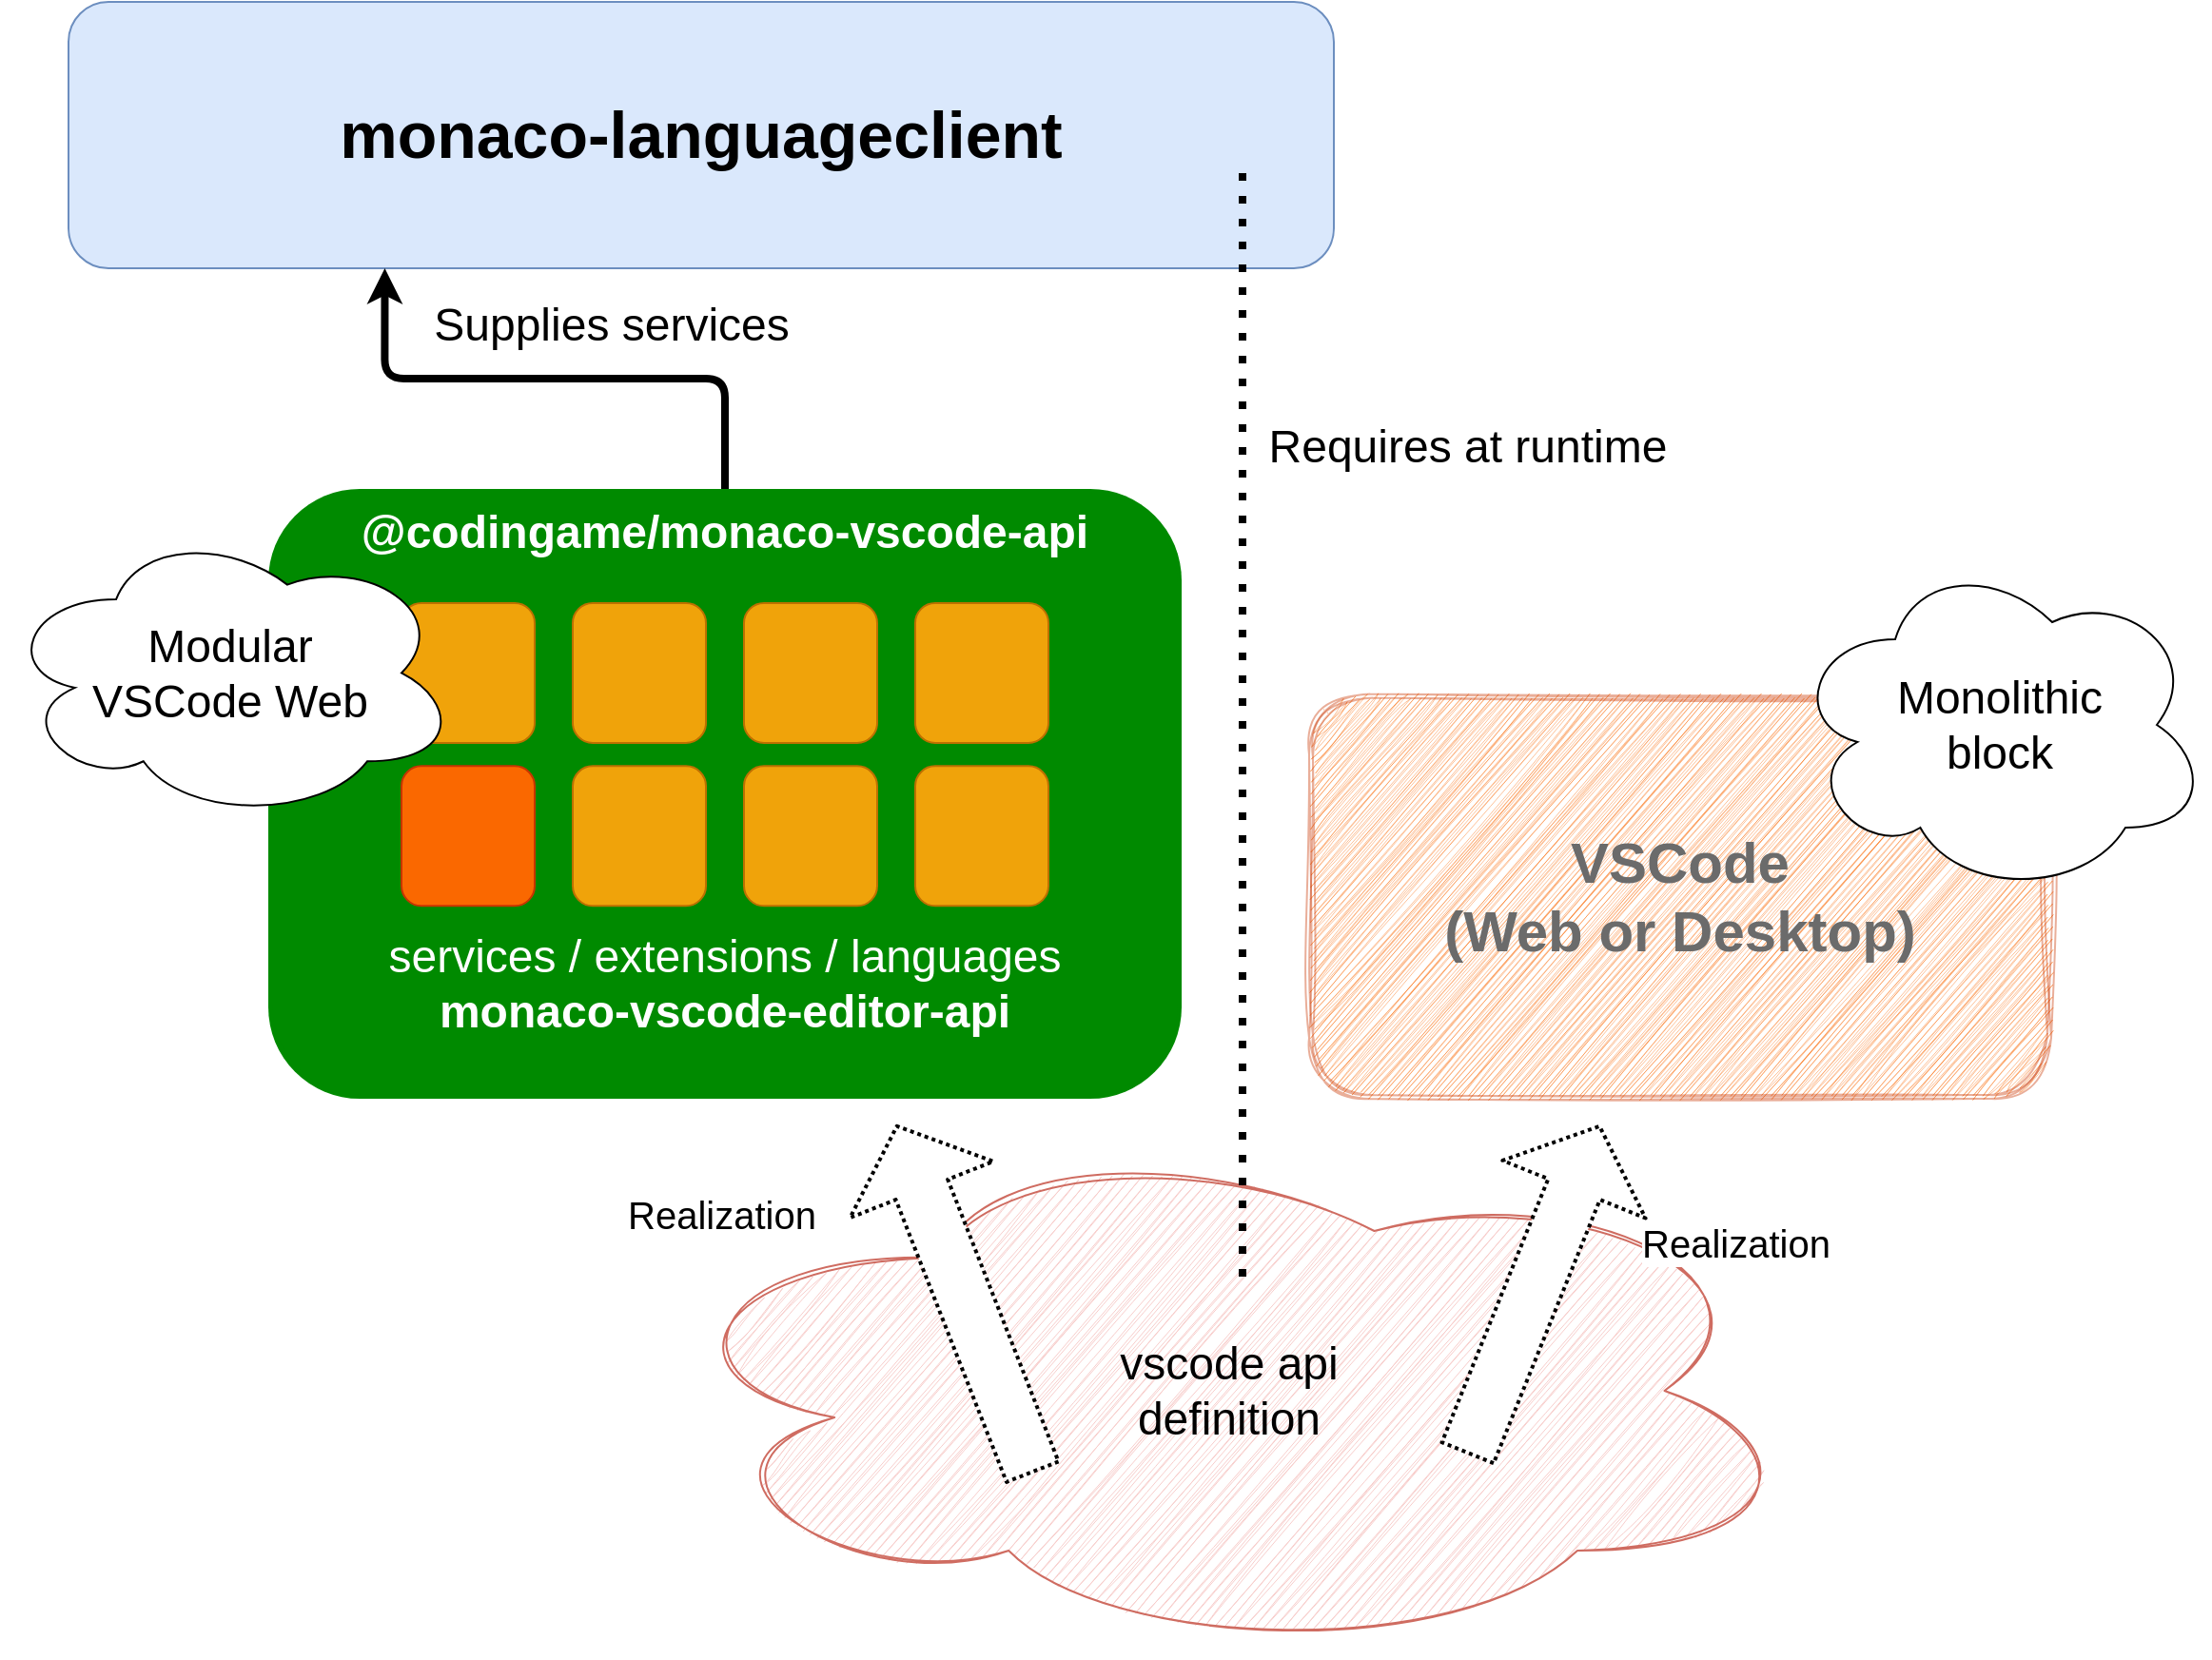 <mxfile version="28.1.2">
  <diagram name="Page-1" id="97916047-d0de-89f5-080d-49f4d83e522f">
    <mxGraphModel dx="2171" dy="1447" grid="1" gridSize="10" guides="1" tooltips="1" connect="1" arrows="1" fold="1" page="1" pageScale="1.5" pageWidth="1169" pageHeight="827" background="none" math="0" shadow="0">
      <root>
        <mxCell id="0" />
        <mxCell id="1" parent="0" />
        <mxCell id="k4CSAVVTnt-oedxpcEqQ-55" value="&lt;b&gt;&lt;font style=&quot;font-size: 34px;&quot;&gt;monaco-language&lt;span style=&quot;background-color: initial;&quot;&gt;client&lt;/span&gt;&lt;/font&gt;&lt;/b&gt;" style="rounded=1;whiteSpace=wrap;html=1;verticalAlign=middle;fontSize=24;fillColor=#dae8fc;strokeColor=#6c8ebf;strokeWidth=1;shadow=0;glass=0;" parent="1" vertex="1">
          <mxGeometry x="225" y="320" width="665" height="140" as="geometry" />
        </mxCell>
        <mxCell id="k4CSAVVTnt-oedxpcEqQ-57" value="&lt;div&gt;&lt;font style=&quot;font-size: 24px;&quot;&gt;vscode api&lt;/font&gt;&lt;/div&gt;&lt;div&gt;&lt;font style=&quot;font-size: 24px;&quot;&gt;definition&lt;/font&gt;&lt;/div&gt;" style="ellipse;shape=cloud;whiteSpace=wrap;html=1;fillColor=#f8cecc;strokeColor=#CF6C61;gradientColor=none;sketch=1;curveFitting=1;jiggle=2;" parent="1" vertex="1">
          <mxGeometry x="530" y="910" width="610" height="280" as="geometry" />
        </mxCell>
        <mxCell id="k4CSAVVTnt-oedxpcEqQ-66" value="&lt;font style=&quot;color: rgb(107, 107, 107); font-size: 30px;&quot;&gt;&lt;b style=&quot;&quot;&gt;VSCode&lt;/b&gt;&lt;/font&gt;&lt;div&gt;&lt;font style=&quot;color: rgb(107, 107, 107); font-size: 30px;&quot;&gt;&lt;b style=&quot;&quot;&gt;(Web or Desktop)&lt;/b&gt;&lt;/font&gt;&lt;/div&gt;" style="shape=ext;double=1;rounded=1;whiteSpace=wrap;html=1;fontSize=24;fillColor=#fa6800;strokeColor=#C73500;fontColor=default;shadow=0;opacity=40;glass=0;sketch=1;curveFitting=1;jiggle=2;" parent="1" vertex="1">
          <mxGeometry x="877" y="683.78" width="390" height="212.72" as="geometry" />
        </mxCell>
        <mxCell id="k4CSAVVTnt-oedxpcEqQ-75" value="" style="shape=flexArrow;endArrow=classic;html=1;rounded=1;strokeWidth=2;endSize=11.26;startSize=11;startWidth=20;endWidth=49.655;arcSize=20;flowAnimation=0;shadow=0;sourcePerimeterSpacing=7;width=28.324;dashed=1;dashPattern=1 1;fillColor=default;" parent="1" edge="1">
          <mxGeometry width="50" height="50" relative="1" as="geometry">
            <mxPoint x="960" y="1083.5" as="sourcePoint" />
            <mxPoint x="1030" y="910" as="targetPoint" />
          </mxGeometry>
        </mxCell>
        <mxCell id="_uGb1KgNCc7sdFown7Vx-5" value="Realization" style="edgeLabel;html=1;align=center;verticalAlign=middle;resizable=0;points=[];fontSize=20;rotation=0;" parent="k4CSAVVTnt-oedxpcEqQ-75" vertex="1" connectable="0">
          <mxGeometry x="0.343" y="-2" relative="1" as="geometry">
            <mxPoint x="92" y="4" as="offset" />
          </mxGeometry>
        </mxCell>
        <mxCell id="nS1JZoDu9XlfnFd3QL9L-4" value="&lt;div&gt;Monolithic&lt;/div&gt;&lt;div&gt;block&lt;/div&gt;" style="ellipse;shape=cloud;whiteSpace=wrap;html=1;fontSize=24;verticalAlign=middle;" parent="1" vertex="1">
          <mxGeometry x="1130" y="610" width="220" height="180" as="geometry" />
        </mxCell>
        <mxCell id="nS1JZoDu9XlfnFd3QL9L-15" style="edgeStyle=orthogonalEdgeStyle;rounded=1;orthogonalLoop=1;jettySize=auto;html=1;entryX=0.25;entryY=1;entryDx=0;entryDy=0;strokeWidth=4;curved=0;" parent="1" source="k4CSAVVTnt-oedxpcEqQ-65" target="k4CSAVVTnt-oedxpcEqQ-55" edge="1">
          <mxGeometry relative="1" as="geometry" />
        </mxCell>
        <mxCell id="nS1JZoDu9XlfnFd3QL9L-17" value="&lt;font style=&quot;font-size: 24px;&quot;&gt;Supplies services&lt;/font&gt;" style="edgeLabel;html=1;align=center;verticalAlign=middle;resizable=0;points=[];" parent="nS1JZoDu9XlfnFd3QL9L-15" vertex="1" connectable="0">
          <mxGeometry x="-0.396" y="2" relative="1" as="geometry">
            <mxPoint x="-29" y="-30" as="offset" />
          </mxGeometry>
        </mxCell>
        <mxCell id="k4CSAVVTnt-oedxpcEqQ-65" value="&lt;div&gt;&lt;span style=&quot;background-color: initial; color: light-dark(rgb(255, 255, 255), rgb(18, 18, 18));&quot;&gt;&lt;b&gt;@codingame/monaco-vscode-api&lt;/b&gt;&lt;/span&gt;&lt;/div&gt;" style="shape=ext;double=1;rounded=1;whiteSpace=wrap;html=1;fontSize=24;fillColor=#008a00;strokeColor=none;fontColor=#ffffff;verticalAlign=top;container=0;glass=0;" parent="1" vertex="1">
          <mxGeometry x="330" y="576" width="480" height="320.5" as="geometry" />
        </mxCell>
        <mxCell id="k4CSAVVTnt-oedxpcEqQ-81" value="" style="rounded=1;whiteSpace=wrap;html=1;fillColor=#f0a30a;strokeColor=#BD7000;container=0;fontColor=#000000;" parent="1" vertex="1">
          <mxGeometry x="400" y="635.995" width="70" height="73.444" as="geometry" />
        </mxCell>
        <mxCell id="k4CSAVVTnt-oedxpcEqQ-82" value="" style="rounded=1;whiteSpace=wrap;html=1;fillColor=#f0a30a;strokeColor=#BD7000;container=0;fontColor=#000000;" parent="1" vertex="1">
          <mxGeometry x="490" y="635.995" width="70" height="73.444" as="geometry" />
        </mxCell>
        <mxCell id="k4CSAVVTnt-oedxpcEqQ-83" value="" style="rounded=1;whiteSpace=wrap;html=1;fillColor=#f0a30a;strokeColor=#BD7000;container=0;fontColor=#000000;" parent="1" vertex="1">
          <mxGeometry x="580" y="635.995" width="70" height="73.444" as="geometry" />
        </mxCell>
        <mxCell id="k4CSAVVTnt-oedxpcEqQ-84" value="" style="rounded=1;whiteSpace=wrap;html=1;fillColor=#f0a30a;strokeColor=#BD7000;container=0;fontColor=#000000;" parent="1" vertex="1">
          <mxGeometry x="670" y="635.995" width="70" height="73.444" as="geometry" />
        </mxCell>
        <mxCell id="k4CSAVVTnt-oedxpcEqQ-85" value="" style="rounded=1;whiteSpace=wrap;html=1;fillColor=#f0a30a;strokeColor=#BD7000;container=0;fontColor=#000000;" parent="1" vertex="1">
          <mxGeometry x="670" y="721.68" width="70" height="73.444" as="geometry" />
        </mxCell>
        <mxCell id="k4CSAVVTnt-oedxpcEqQ-86" value="" style="rounded=1;whiteSpace=wrap;html=1;fillColor=#f0a30a;strokeColor=#BD7000;container=0;fontColor=#000000;" parent="1" vertex="1">
          <mxGeometry x="490" y="721.68" width="70" height="73.444" as="geometry" />
        </mxCell>
        <mxCell id="k4CSAVVTnt-oedxpcEqQ-87" value="" style="rounded=1;whiteSpace=wrap;html=1;fillColor=#f0a30a;strokeColor=#BD7000;container=0;fontColor=#000000;" parent="1" vertex="1">
          <mxGeometry x="580" y="721.68" width="70" height="73.444" as="geometry" />
        </mxCell>
        <mxCell id="k4CSAVVTnt-oedxpcEqQ-88" value="" style="rounded=1;whiteSpace=wrap;html=1;fillColor=#fa6800;strokeColor=#C73500;fontColor=#000000;container=0;" parent="1" vertex="1">
          <mxGeometry x="400" y="721.68" width="70" height="73.444" as="geometry" />
        </mxCell>
        <mxCell id="nS1JZoDu9XlfnFd3QL9L-5" value="&lt;div style=&quot;color: rgb(255, 255, 255); font-size: 24px;&quot;&gt;&lt;span style=&quot;background-color: initial;&quot;&gt;services / extensions / languages&lt;/span&gt;&lt;br&gt;&lt;/div&gt;&lt;div style=&quot;color: rgb(255, 255, 255); font-size: 24px;&quot;&gt;&lt;span style=&quot;background-color: initial;&quot;&gt;&lt;b&gt;monaco-vscode-editor-api&lt;/b&gt;&lt;/span&gt;&lt;/div&gt;" style="text;html=1;align=center;verticalAlign=middle;whiteSpace=wrap;rounded=0;" parent="1" vertex="1">
          <mxGeometry x="380" y="806" width="380" height="60" as="geometry" />
        </mxCell>
        <mxCell id="k4CSAVVTnt-oedxpcEqQ-108" value="&lt;div&gt;&lt;span style=&quot;background-color: transparent; color: light-dark(rgb(0, 0, 0), rgb(255, 255, 255));&quot;&gt;Modular&lt;/span&gt;&lt;/div&gt;&lt;div&gt;VSCode Web&lt;br&gt;&lt;/div&gt;" style="ellipse;shape=cloud;whiteSpace=wrap;html=1;fontSize=24;verticalAlign=middle;" parent="1" vertex="1">
          <mxGeometry x="190" y="595.36" width="240" height="154.72" as="geometry" />
        </mxCell>
        <mxCell id="_uGb1KgNCc7sdFown7Vx-8" value="" style="shape=flexArrow;endArrow=classic;html=1;rounded=1;strokeWidth=2;endSize=11.26;startSize=11;startWidth=20;endWidth=49.655;arcSize=20;flowAnimation=0;shadow=0;sourcePerimeterSpacing=7;width=28.324;dashed=1;dashPattern=1 1;fillColor=default;" parent="1" edge="1">
          <mxGeometry width="50" height="50" relative="1" as="geometry">
            <mxPoint x="732" y="1093.5" as="sourcePoint" />
            <mxPoint x="660" y="910" as="targetPoint" />
          </mxGeometry>
        </mxCell>
        <mxCell id="_uGb1KgNCc7sdFown7Vx-9" value="Realization" style="edgeLabel;html=1;align=center;verticalAlign=middle;resizable=0;points=[];fontSize=20;" parent="_uGb1KgNCc7sdFown7Vx-8" vertex="1" connectable="0">
          <mxGeometry x="0.343" y="-2" relative="1" as="geometry">
            <mxPoint x="-118" y="-13" as="offset" />
          </mxGeometry>
        </mxCell>
        <mxCell id="nS1JZoDu9XlfnFd3QL9L-25" value="" style="endArrow=none;dashed=1;html=1;rounded=0;strokeWidth=4;dashPattern=1 2;" parent="1" edge="1">
          <mxGeometry width="50" height="50" relative="1" as="geometry">
            <mxPoint x="842" y="990" as="sourcePoint" />
            <mxPoint x="842" y="410" as="targetPoint" />
          </mxGeometry>
        </mxCell>
        <mxCell id="nS1JZoDu9XlfnFd3QL9L-26" value="Requires at runtime" style="edgeLabel;html=1;align=center;verticalAlign=middle;resizable=0;points=[];fontSize=24;" parent="nS1JZoDu9XlfnFd3QL9L-25" vertex="1" connectable="0">
          <mxGeometry x="0.557" y="2" relative="1" as="geometry">
            <mxPoint x="120" y="15" as="offset" />
          </mxGeometry>
        </mxCell>
      </root>
    </mxGraphModel>
  </diagram>
</mxfile>
